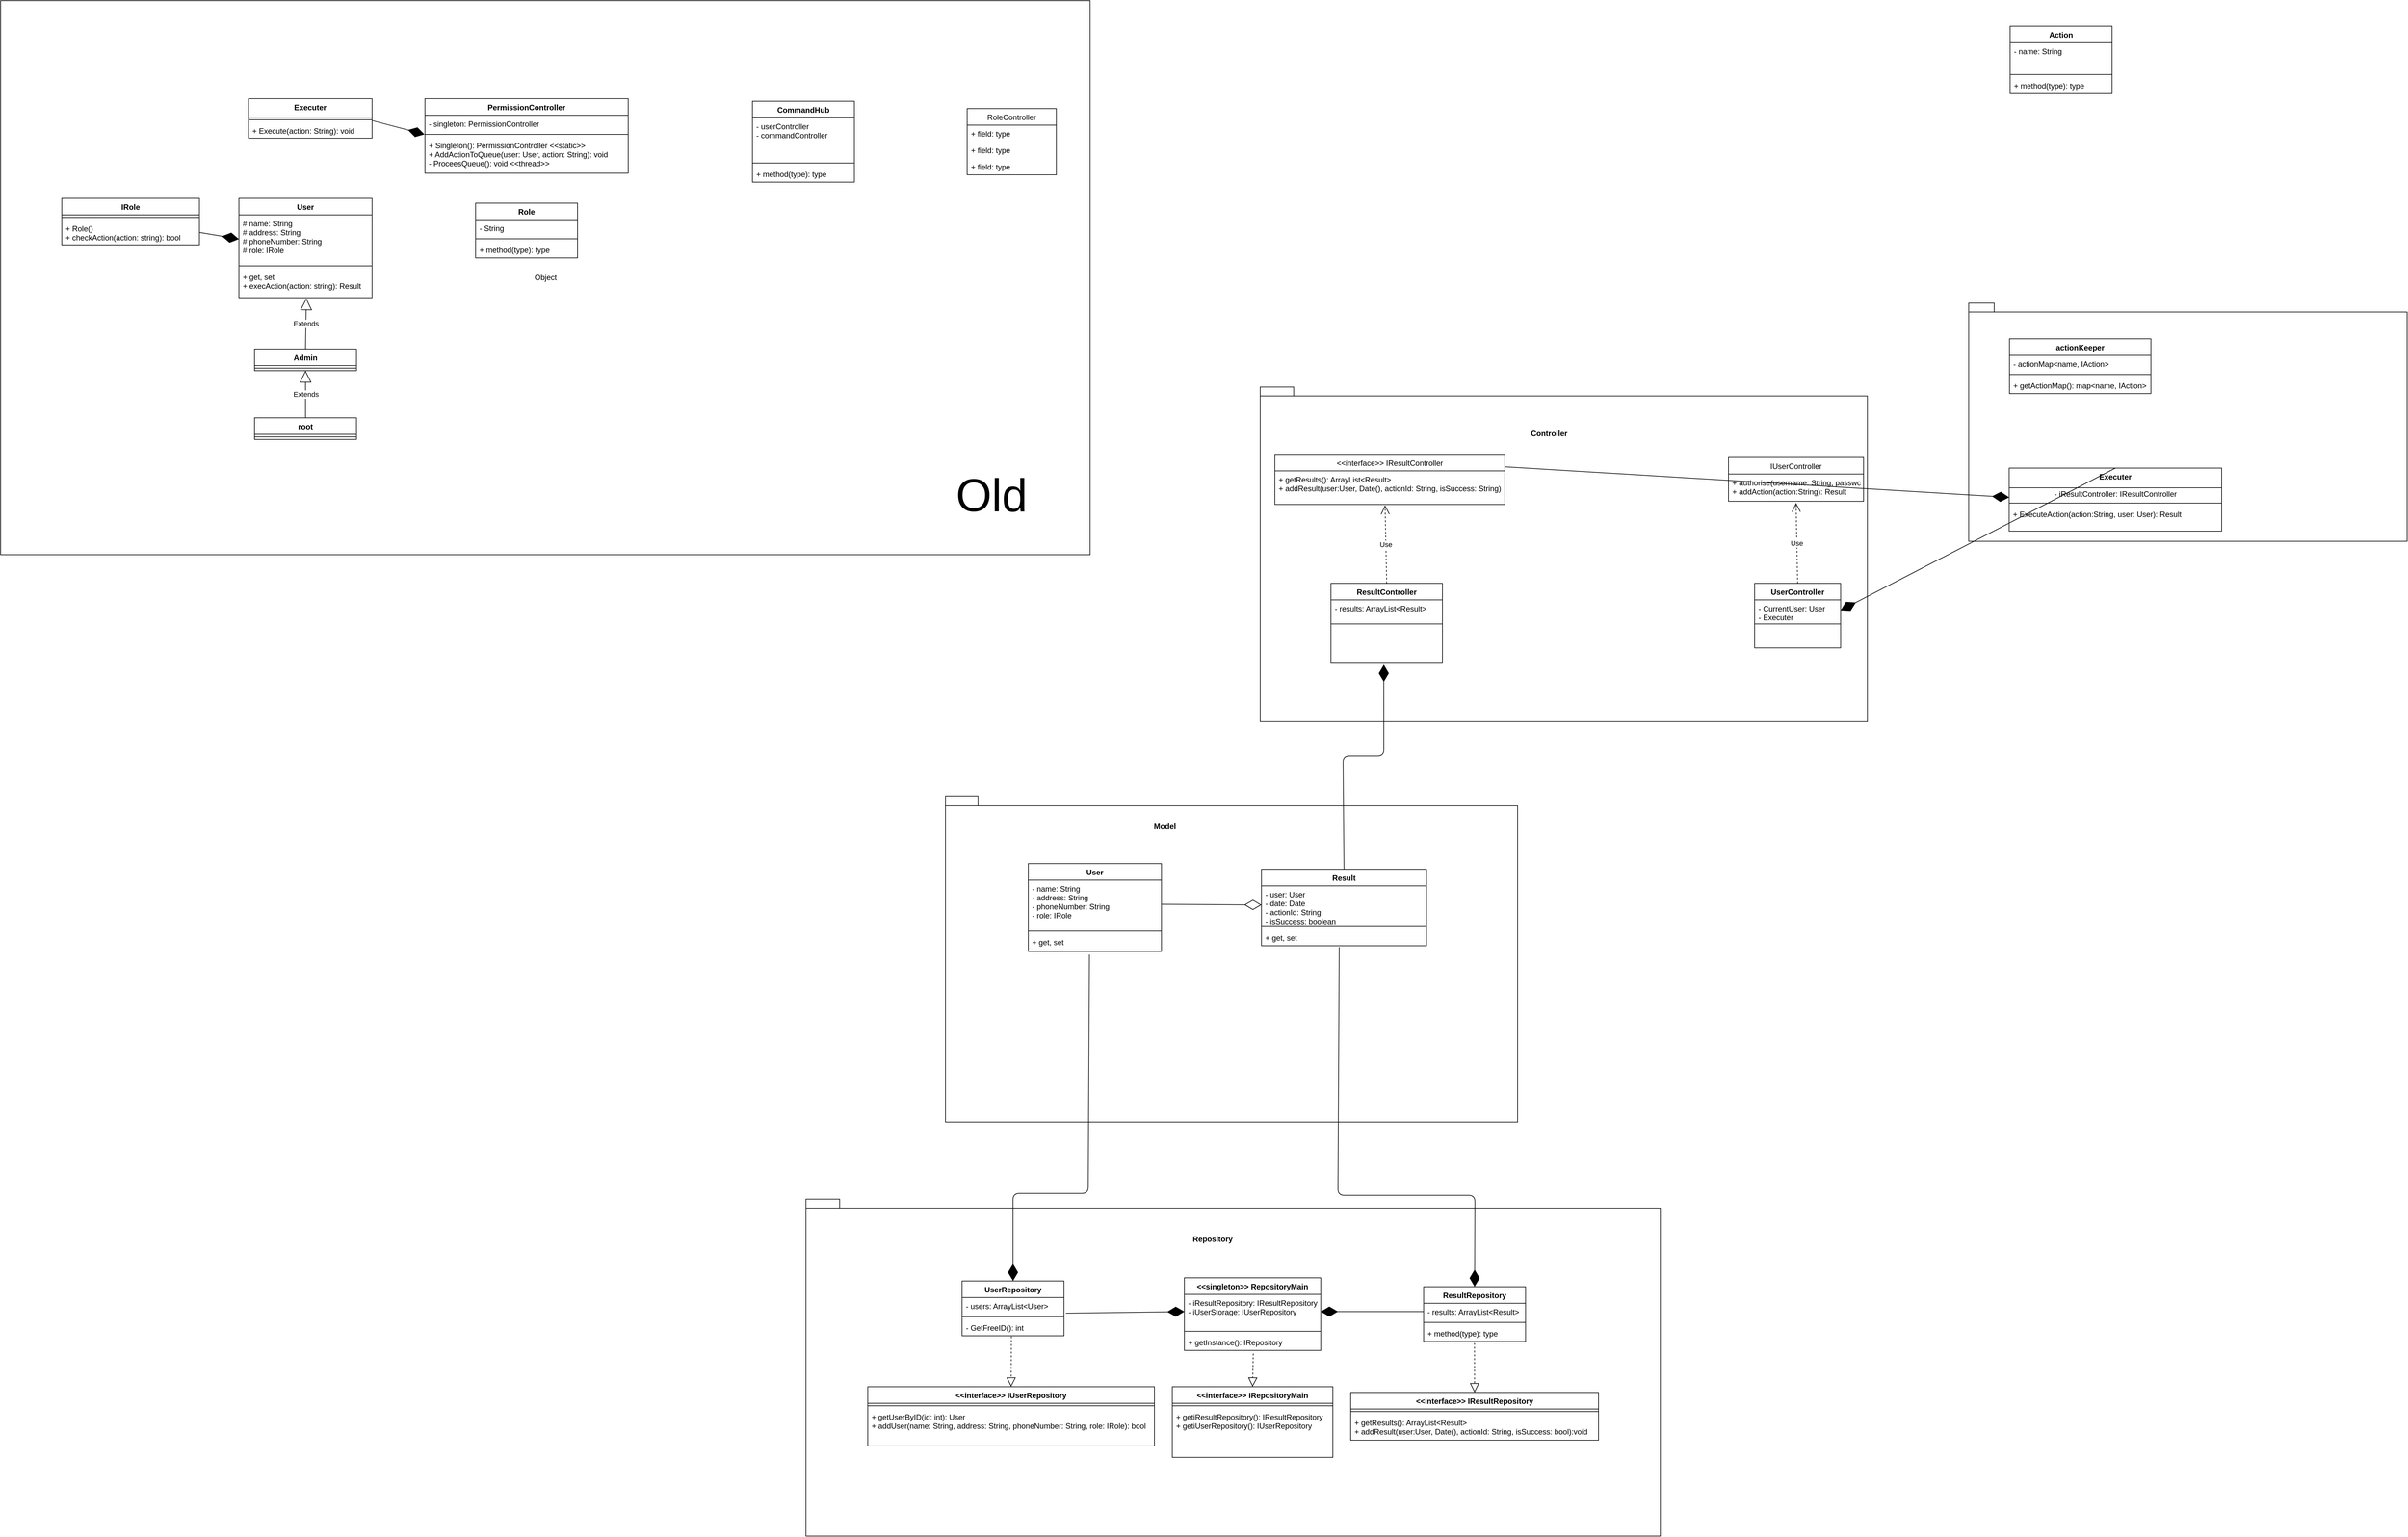 <mxfile version="13.0.3" type="device"><diagram id="T-yTcpe1odTzzjGaCp-8" name="Page-1"><mxGraphModel dx="3368" dy="967" grid="0" gridSize="10" guides="1" tooltips="1" connect="1" arrows="1" fold="1" page="0" pageScale="1" pageWidth="827" pageHeight="1169" math="0" shadow="0"><root><mxCell id="0"/><mxCell id="1" parent="0"/><mxCell id="IPdz77YoFAxO_z4YQOVF-111" value="Object" style="html=1;" parent="1" vertex="1"><mxGeometry x="-1524" y="367" width="1710" height="870" as="geometry"/></mxCell><mxCell id="EQePT70joVO9GMre0ixk-49" value="" style="endArrow=diamondThin;endFill=1;endSize=24;html=1;entryX=0;entryY=0.5;entryDx=0;entryDy=0;exitX=1;exitY=0.5;exitDx=0;exitDy=0;" parent="1" source="8HXNI2pYy66tV-3SzxtQ-8" target="EQePT70joVO9GMre0ixk-6" edge="1"><mxGeometry width="160" relative="1" as="geometry"><mxPoint x="-1202" y="755" as="sourcePoint"/><mxPoint x="-1186" y="893" as="targetPoint"/></mxGeometry></mxCell><mxCell id="EQePT70joVO9GMre0ixk-50" value="Extends" style="endArrow=block;endSize=16;endFill=0;html=1;exitX=0.5;exitY=0;exitDx=0;exitDy=0;entryX=0.506;entryY=1.019;entryDx=0;entryDy=0;entryPerimeter=0;" parent="1" source="EQePT70joVO9GMre0ixk-9" target="EQePT70joVO9GMre0ixk-8" edge="1"><mxGeometry width="160" relative="1" as="geometry"><mxPoint x="-1311" y="950" as="sourcePoint"/><mxPoint x="-1151" y="950" as="targetPoint"/></mxGeometry></mxCell><mxCell id="EQePT70joVO9GMre0ixk-51" value="Extends" style="endArrow=block;endSize=16;endFill=0;html=1;exitX=0.5;exitY=0;exitDx=0;exitDy=0;entryX=0.5;entryY=1;entryDx=0;entryDy=0;" parent="1" source="EQePT70joVO9GMre0ixk-47" target="EQePT70joVO9GMre0ixk-9" edge="1"><mxGeometry width="160" relative="1" as="geometry"><mxPoint x="-1341.5" y="972" as="sourcePoint"/><mxPoint x="-1181.5" y="972" as="targetPoint"/></mxGeometry></mxCell><mxCell id="8HXNI2pYy66tV-3SzxtQ-18" value="" style="endArrow=diamondThin;html=1;entryX=-0.002;entryY=-0.069;entryDx=0;entryDy=0;entryPerimeter=0;exitX=0.998;exitY=-0.112;exitDx=0;exitDy=0;exitPerimeter=0;endFill=1;endSize=24;" parent="1" source="8HXNI2pYy66tV-3SzxtQ-4" target="8HXNI2pYy66tV-3SzxtQ-12" edge="1"><mxGeometry width="50" height="50" relative="1" as="geometry"><mxPoint x="-904" y="664" as="sourcePoint"/><mxPoint x="-854" y="614" as="targetPoint"/></mxGeometry></mxCell><mxCell id="ASiw8kTOaVAhPD8tHmEK-102" value="Action" style="swimlane;fontStyle=1;align=center;verticalAlign=top;childLayout=stackLayout;horizontal=1;startSize=26;horizontalStack=0;resizeParent=1;resizeParentMax=0;resizeLast=0;collapsible=1;marginBottom=0;" vertex="1" parent="1"><mxGeometry x="1630" y="407" width="160" height="106" as="geometry"/></mxCell><mxCell id="ASiw8kTOaVAhPD8tHmEK-103" value="- name: String&#10;" style="text;strokeColor=none;fillColor=none;align=left;verticalAlign=top;spacingLeft=4;spacingRight=4;overflow=hidden;rotatable=0;points=[[0,0.5],[1,0.5]];portConstraint=eastwest;" vertex="1" parent="ASiw8kTOaVAhPD8tHmEK-102"><mxGeometry y="26" width="160" height="46" as="geometry"/></mxCell><mxCell id="ASiw8kTOaVAhPD8tHmEK-104" value="" style="line;strokeWidth=1;fillColor=none;align=left;verticalAlign=middle;spacingTop=-1;spacingLeft=3;spacingRight=3;rotatable=0;labelPosition=right;points=[];portConstraint=eastwest;" vertex="1" parent="ASiw8kTOaVAhPD8tHmEK-102"><mxGeometry y="72" width="160" height="8" as="geometry"/></mxCell><mxCell id="ASiw8kTOaVAhPD8tHmEK-105" value="+ method(type): type" style="text;strokeColor=none;fillColor=none;align=left;verticalAlign=top;spacingLeft=4;spacingRight=4;overflow=hidden;rotatable=0;points=[[0,0.5],[1,0.5]];portConstraint=eastwest;" vertex="1" parent="ASiw8kTOaVAhPD8tHmEK-102"><mxGeometry y="80" width="160" height="26" as="geometry"/></mxCell><mxCell id="IPdz77YoFAxO_z4YQOVF-36" value="" style="group" parent="1" vertex="1" connectable="0"><mxGeometry x="-41" y="1617" width="898" height="511" as="geometry"/></mxCell><mxCell id="IPdz77YoFAxO_z4YQOVF-37" value="" style="shape=folder;fontStyle=1;spacingTop=10;tabWidth=40;tabHeight=14;tabPosition=left;html=1;" parent="IPdz77YoFAxO_z4YQOVF-36" vertex="1"><mxGeometry width="898" height="511" as="geometry"/></mxCell><mxCell id="IPdz77YoFAxO_z4YQOVF-38" value="&lt;b&gt;Model&lt;/b&gt;" style="text;html=1;align=center;verticalAlign=middle;resizable=0;points=[];autosize=1;" parent="IPdz77YoFAxO_z4YQOVF-36" vertex="1"><mxGeometry x="321.501" y="37.999" width="45" height="18" as="geometry"/></mxCell><mxCell id="IPdz77YoFAxO_z4YQOVF-18" value="User" style="swimlane;fontStyle=1;align=center;verticalAlign=top;childLayout=stackLayout;horizontal=1;startSize=26;horizontalStack=0;resizeParent=1;resizeParentMax=0;resizeLast=0;collapsible=1;marginBottom=0;" parent="IPdz77YoFAxO_z4YQOVF-36" vertex="1"><mxGeometry x="130" y="105" width="209" height="138" as="geometry"/></mxCell><mxCell id="IPdz77YoFAxO_z4YQOVF-19" value="- name: String&#10;- address: String&#10;- phoneNumber: String&#10;- role: IRole" style="text;strokeColor=none;fillColor=none;align=left;verticalAlign=top;spacingLeft=4;spacingRight=4;overflow=hidden;rotatable=0;points=[[0,0.5],[1,0.5]];portConstraint=eastwest;" parent="IPdz77YoFAxO_z4YQOVF-18" vertex="1"><mxGeometry y="26" width="209" height="76" as="geometry"/></mxCell><mxCell id="IPdz77YoFAxO_z4YQOVF-20" value="" style="line;strokeWidth=1;fillColor=none;align=left;verticalAlign=middle;spacingTop=-1;spacingLeft=3;spacingRight=3;rotatable=0;labelPosition=right;points=[];portConstraint=eastwest;" parent="IPdz77YoFAxO_z4YQOVF-18" vertex="1"><mxGeometry y="102" width="209" height="8" as="geometry"/></mxCell><mxCell id="IPdz77YoFAxO_z4YQOVF-21" value="+ get, set" style="text;strokeColor=none;fillColor=none;align=left;verticalAlign=top;spacingLeft=4;spacingRight=4;overflow=hidden;rotatable=0;points=[[0,0.5],[1,0.5]];portConstraint=eastwest;" parent="IPdz77YoFAxO_z4YQOVF-18" vertex="1"><mxGeometry y="110" width="209" height="28" as="geometry"/></mxCell><mxCell id="IPdz77YoFAxO_z4YQOVF-43" value="" style="endArrow=diamondThin;endFill=0;endSize=24;html=1;entryX=0;entryY=0.5;entryDx=0;entryDy=0;exitX=1;exitY=0.5;exitDx=0;exitDy=0;" parent="IPdz77YoFAxO_z4YQOVF-36" source="IPdz77YoFAxO_z4YQOVF-19" target="IPdz77YoFAxO_z4YQOVF-40" edge="1"><mxGeometry width="160" relative="1" as="geometry"><mxPoint x="320" y="268" as="sourcePoint"/><mxPoint x="480" y="268" as="targetPoint"/></mxGeometry></mxCell><mxCell id="IPdz77YoFAxO_z4YQOVF-39" value="Result" style="swimlane;fontStyle=1;align=center;verticalAlign=top;childLayout=stackLayout;horizontal=1;startSize=26;horizontalStack=0;resizeParent=1;resizeParentMax=0;resizeLast=0;collapsible=1;marginBottom=0;" parent="IPdz77YoFAxO_z4YQOVF-36" vertex="1"><mxGeometry x="496" y="114" width="259" height="120" as="geometry"/></mxCell><mxCell id="IPdz77YoFAxO_z4YQOVF-40" value="- user: User&#10;- date: Date&#10;- actionId: String&#10;- isSuccess: boolean" style="text;strokeColor=none;fillColor=none;align=left;verticalAlign=top;spacingLeft=4;spacingRight=4;overflow=hidden;rotatable=0;points=[[0,0.5],[1,0.5]];portConstraint=eastwest;" parent="IPdz77YoFAxO_z4YQOVF-39" vertex="1"><mxGeometry y="26" width="259" height="60" as="geometry"/></mxCell><mxCell id="IPdz77YoFAxO_z4YQOVF-41" value="" style="line;strokeWidth=1;fillColor=none;align=left;verticalAlign=middle;spacingTop=-1;spacingLeft=3;spacingRight=3;rotatable=0;labelPosition=right;points=[];portConstraint=eastwest;" parent="IPdz77YoFAxO_z4YQOVF-39" vertex="1"><mxGeometry y="86" width="259" height="8" as="geometry"/></mxCell><mxCell id="IPdz77YoFAxO_z4YQOVF-42" value="+ get, set" style="text;strokeColor=none;fillColor=none;align=left;verticalAlign=top;spacingLeft=4;spacingRight=4;overflow=hidden;rotatable=0;points=[[0,0.5],[1,0.5]];portConstraint=eastwest;" parent="IPdz77YoFAxO_z4YQOVF-39" vertex="1"><mxGeometry y="94" width="259" height="26" as="geometry"/></mxCell><mxCell id="IPdz77YoFAxO_z4YQOVF-88" value="" style="group" parent="1" vertex="1" connectable="0"><mxGeometry x="453" y="980" width="953" height="567" as="geometry"/></mxCell><mxCell id="IPdz77YoFAxO_z4YQOVF-44" value="" style="group" parent="IPdz77YoFAxO_z4YQOVF-88" vertex="1" connectable="0"><mxGeometry width="953" height="567" as="geometry"/></mxCell><mxCell id="IPdz77YoFAxO_z4YQOVF-87" value="" style="group" parent="IPdz77YoFAxO_z4YQOVF-44" vertex="1" connectable="0"><mxGeometry y="-6.286" width="953" height="525.512" as="geometry"/></mxCell><mxCell id="IPdz77YoFAxO_z4YQOVF-45" value="" style="shape=folder;fontStyle=1;spacingTop=10;tabWidth=40;tabHeight=14;tabPosition=left;html=1;" parent="IPdz77YoFAxO_z4YQOVF-87" vertex="1"><mxGeometry width="953" height="525.512" as="geometry"/></mxCell><mxCell id="IPdz77YoFAxO_z4YQOVF-85" value="IUserController" style="swimlane;fontStyle=0;childLayout=stackLayout;horizontal=1;startSize=26;fillColor=none;horizontalStack=0;resizeParent=1;resizeParentMax=0;resizeLast=0;collapsible=1;marginBottom=0;" parent="IPdz77YoFAxO_z4YQOVF-44" vertex="1"><mxGeometry x="735" y="104.348" width="212" height="68.745" as="geometry"/></mxCell><mxCell id="IPdz77YoFAxO_z4YQOVF-86" value="+ authorise(username: String, password: String)&#10;+ addAction(action:String): Result&#10;" style="text;strokeColor=none;fillColor=none;align=left;verticalAlign=top;spacingLeft=4;spacingRight=4;overflow=hidden;rotatable=0;points=[[0,0.5],[1,0.5]];portConstraint=eastwest;" parent="IPdz77YoFAxO_z4YQOVF-85" vertex="1"><mxGeometry y="26" width="212" height="42.745" as="geometry"/></mxCell><mxCell id="IPdz77YoFAxO_z4YQOVF-59" value="&lt;&lt;interface&gt;&gt; IResultController" style="swimlane;fontStyle=0;childLayout=stackLayout;horizontal=1;startSize=26;fillColor=none;horizontalStack=0;resizeParent=1;resizeParentMax=0;resizeLast=0;collapsible=1;marginBottom=0;" parent="IPdz77YoFAxO_z4YQOVF-44" vertex="1"><mxGeometry x="23" y="99.319" width="361" height="78.803" as="geometry"/></mxCell><mxCell id="IPdz77YoFAxO_z4YQOVF-60" value="+ getResults(): ArrayList&lt;Result&gt;&#10;+ addResult(user:User, Date(), actionId: String, isSuccess: String)" style="text;strokeColor=none;fillColor=none;align=left;verticalAlign=top;spacingLeft=4;spacingRight=4;overflow=hidden;rotatable=0;points=[[0,0.5],[1,0.5]];portConstraint=eastwest;" parent="IPdz77YoFAxO_z4YQOVF-59" vertex="1"><mxGeometry y="26" width="361" height="52.803" as="geometry"/></mxCell><mxCell id="IPdz77YoFAxO_z4YQOVF-46" value="&lt;b&gt;Controller&lt;/b&gt;" style="text;html=1;align=center;verticalAlign=middle;resizable=0;points=[];autosize=1;" parent="IPdz77YoFAxO_z4YQOVF-44" vertex="1"><mxGeometry x="419.717" y="57.608" width="67" height="18" as="geometry"/></mxCell><mxCell id="IPdz77YoFAxO_z4YQOVF-55" value="UserController" style="swimlane;fontStyle=1;align=center;verticalAlign=top;childLayout=stackLayout;horizontal=1;startSize=26;horizontalStack=0;resizeParent=1;resizeParentMax=0;resizeLast=0;collapsible=1;marginBottom=0;" parent="IPdz77YoFAxO_z4YQOVF-44" vertex="1"><mxGeometry x="776" y="302.002" width="135" height="101.432" as="geometry"/></mxCell><mxCell id="IPdz77YoFAxO_z4YQOVF-56" value="- CurrentUser: User&#10;- Executer" style="text;strokeColor=none;fillColor=none;align=left;verticalAlign=top;spacingLeft=4;spacingRight=4;overflow=hidden;rotatable=0;points=[[0,0.5],[1,0.5]];portConstraint=eastwest;" parent="IPdz77YoFAxO_z4YQOVF-55" vertex="1"><mxGeometry y="26" width="135" height="32.687" as="geometry"/></mxCell><mxCell id="IPdz77YoFAxO_z4YQOVF-57" value="" style="line;strokeWidth=1;fillColor=none;align=left;verticalAlign=middle;spacingTop=-1;spacingLeft=3;spacingRight=3;rotatable=0;labelPosition=right;points=[];portConstraint=eastwest;" parent="IPdz77YoFAxO_z4YQOVF-55" vertex="1"><mxGeometry y="58.687" width="135" height="10.058" as="geometry"/></mxCell><mxCell id="IPdz77YoFAxO_z4YQOVF-58" value=" " style="text;strokeColor=none;fillColor=none;align=left;verticalAlign=top;spacingLeft=4;spacingRight=4;overflow=hidden;rotatable=0;points=[[0,0.5],[1,0.5]];portConstraint=eastwest;" parent="IPdz77YoFAxO_z4YQOVF-55" vertex="1"><mxGeometry y="68.745" width="135" height="32.687" as="geometry"/></mxCell><mxCell id="IPdz77YoFAxO_z4YQOVF-51" value="ResultController" style="swimlane;fontStyle=1;align=center;verticalAlign=top;childLayout=stackLayout;horizontal=1;startSize=26;horizontalStack=0;resizeParent=1;resizeParentMax=0;resizeLast=0;collapsible=1;marginBottom=0;" parent="IPdz77YoFAxO_z4YQOVF-44" vertex="1"><mxGeometry x="111" y="302.003" width="175" height="124.062" as="geometry"/></mxCell><mxCell id="IPdz77YoFAxO_z4YQOVF-52" value="- results: ArrayList&lt;Result&gt;" style="text;strokeColor=none;fillColor=none;align=left;verticalAlign=top;spacingLeft=4;spacingRight=4;overflow=hidden;rotatable=0;points=[[0,0.5],[1,0.5]];portConstraint=eastwest;" parent="IPdz77YoFAxO_z4YQOVF-51" vertex="1"><mxGeometry y="26" width="175" height="32.687" as="geometry"/></mxCell><mxCell id="IPdz77YoFAxO_z4YQOVF-53" value="" style="line;strokeWidth=1;fillColor=none;align=left;verticalAlign=middle;spacingTop=-1;spacingLeft=3;spacingRight=3;rotatable=0;labelPosition=right;points=[];portConstraint=eastwest;" parent="IPdz77YoFAxO_z4YQOVF-51" vertex="1"><mxGeometry y="58.687" width="175" height="10.058" as="geometry"/></mxCell><mxCell id="IPdz77YoFAxO_z4YQOVF-54" value=" " style="text;strokeColor=none;fillColor=none;align=left;verticalAlign=top;spacingLeft=4;spacingRight=4;overflow=hidden;rotatable=0;points=[[0,0.5],[1,0.5]];portConstraint=eastwest;" parent="IPdz77YoFAxO_z4YQOVF-51" vertex="1"><mxGeometry y="68.745" width="175" height="55.317" as="geometry"/></mxCell><mxCell id="IPdz77YoFAxO_z4YQOVF-90" value="Use" style="endArrow=open;endSize=12;dashed=1;html=1;exitX=0.5;exitY=0;exitDx=0;exitDy=0;entryX=0.479;entryY=1.024;entryDx=0;entryDy=0;entryPerimeter=0;" parent="IPdz77YoFAxO_z4YQOVF-44" source="IPdz77YoFAxO_z4YQOVF-51" target="IPdz77YoFAxO_z4YQOVF-60" edge="1"><mxGeometry width="160" relative="1" as="geometry"><mxPoint x="435" y="593.401" as="sourcePoint"/><mxPoint x="595" y="593.401" as="targetPoint"/></mxGeometry></mxCell><mxCell id="IPdz77YoFAxO_z4YQOVF-92" value="Use" style="endArrow=open;endSize=12;dashed=1;html=1;exitX=0.5;exitY=0;exitDx=0;exitDy=0;entryX=0.5;entryY=1.059;entryDx=0;entryDy=0;entryPerimeter=0;" parent="IPdz77YoFAxO_z4YQOVF-44" source="IPdz77YoFAxO_z4YQOVF-55" target="IPdz77YoFAxO_z4YQOVF-86" edge="1"><mxGeometry width="160" relative="1" as="geometry"><mxPoint x="806" y="619.803" as="sourcePoint"/><mxPoint x="966" y="619.803" as="targetPoint"/></mxGeometry></mxCell><mxCell id="IPdz77YoFAxO_z4YQOVF-93" value="" style="endArrow=diamondThin;endFill=1;endSize=24;html=1;entryX=0.474;entryY=1.068;entryDx=0;entryDy=0;entryPerimeter=0;exitX=0.5;exitY=0;exitDx=0;exitDy=0;" parent="1" source="IPdz77YoFAxO_z4YQOVF-39" target="IPdz77YoFAxO_z4YQOVF-54" edge="1"><mxGeometry width="160" relative="1" as="geometry"><mxPoint x="431" y="1564" as="sourcePoint"/><mxPoint x="591" y="1564" as="targetPoint"/><Array as="points"><mxPoint x="583" y="1553"/><mxPoint x="647" y="1553"/></Array></mxGeometry></mxCell><mxCell id="EQePT70joVO9GMre0ixk-9" value="Admin" style="swimlane;fontStyle=1;align=center;verticalAlign=top;childLayout=stackLayout;horizontal=1;startSize=26;horizontalStack=0;resizeParent=1;resizeParentMax=0;resizeLast=0;collapsible=1;marginBottom=0;" parent="1" vertex="1"><mxGeometry x="-1125.5" y="914" width="160" height="34" as="geometry"/></mxCell><mxCell id="EQePT70joVO9GMre0ixk-11" value="" style="line;strokeWidth=1;fillColor=none;align=left;verticalAlign=middle;spacingTop=-1;spacingLeft=3;spacingRight=3;rotatable=0;labelPosition=right;points=[];portConstraint=eastwest;" parent="EQePT70joVO9GMre0ixk-9" vertex="1"><mxGeometry y="26" width="160" height="8" as="geometry"/></mxCell><mxCell id="EQePT70joVO9GMre0ixk-47" value="root" style="swimlane;fontStyle=1;align=center;verticalAlign=top;childLayout=stackLayout;horizontal=1;startSize=26;horizontalStack=0;resizeParent=1;resizeParentMax=0;resizeLast=0;collapsible=1;marginBottom=0;" parent="1" vertex="1"><mxGeometry x="-1125.5" y="1022" width="160" height="34" as="geometry"/></mxCell><mxCell id="EQePT70joVO9GMre0ixk-48" value="" style="line;strokeWidth=1;fillColor=none;align=left;verticalAlign=middle;spacingTop=-1;spacingLeft=3;spacingRight=3;rotatable=0;labelPosition=right;points=[];portConstraint=eastwest;" parent="EQePT70joVO9GMre0ixk-47" vertex="1"><mxGeometry y="26" width="160" height="8" as="geometry"/></mxCell><mxCell id="EQePT70joVO9GMre0ixk-5" value="User" style="swimlane;fontStyle=1;align=center;verticalAlign=top;childLayout=stackLayout;horizontal=1;startSize=26;horizontalStack=0;resizeParent=1;resizeParentMax=0;resizeLast=0;collapsible=1;marginBottom=0;" parent="1" vertex="1"><mxGeometry x="-1150" y="677.5" width="209" height="156" as="geometry"/></mxCell><mxCell id="EQePT70joVO9GMre0ixk-6" value="# name: String&#10;# address: String&#10;# phoneNumber: String&#10;# role: IRole" style="text;strokeColor=none;fillColor=none;align=left;verticalAlign=top;spacingLeft=4;spacingRight=4;overflow=hidden;rotatable=0;points=[[0,0.5],[1,0.5]];portConstraint=eastwest;" parent="EQePT70joVO9GMre0ixk-5" vertex="1"><mxGeometry y="26" width="209" height="76" as="geometry"/></mxCell><mxCell id="EQePT70joVO9GMre0ixk-7" value="" style="line;strokeWidth=1;fillColor=none;align=left;verticalAlign=middle;spacingTop=-1;spacingLeft=3;spacingRight=3;rotatable=0;labelPosition=right;points=[];portConstraint=eastwest;" parent="EQePT70joVO9GMre0ixk-5" vertex="1"><mxGeometry y="102" width="209" height="8" as="geometry"/></mxCell><mxCell id="EQePT70joVO9GMre0ixk-8" value="+ get, set&#10;+ execAction(action: string): Result" style="text;strokeColor=none;fillColor=none;align=left;verticalAlign=top;spacingLeft=4;spacingRight=4;overflow=hidden;rotatable=0;points=[[0,0.5],[1,0.5]];portConstraint=eastwest;" parent="EQePT70joVO9GMre0ixk-5" vertex="1"><mxGeometry y="110" width="209" height="46" as="geometry"/></mxCell><mxCell id="8HXNI2pYy66tV-3SzxtQ-1" value="Executer" style="swimlane;fontStyle=1;align=center;verticalAlign=top;childLayout=stackLayout;horizontal=1;startSize=29;horizontalStack=0;resizeParent=1;resizeParentMax=0;resizeLast=0;collapsible=1;marginBottom=0;" parent="1" vertex="1"><mxGeometry x="-1135" y="521" width="194" height="62" as="geometry"/></mxCell><mxCell id="8HXNI2pYy66tV-3SzxtQ-3" value="" style="line;strokeWidth=1;fillColor=none;align=left;verticalAlign=middle;spacingTop=-1;spacingLeft=3;spacingRight=3;rotatable=0;labelPosition=right;points=[];portConstraint=eastwest;" parent="8HXNI2pYy66tV-3SzxtQ-1" vertex="1"><mxGeometry y="29" width="194" height="8" as="geometry"/></mxCell><mxCell id="8HXNI2pYy66tV-3SzxtQ-4" value="+ Execute(action: String): void" style="text;strokeColor=none;fillColor=none;align=left;verticalAlign=top;spacingLeft=4;spacingRight=4;overflow=hidden;rotatable=0;points=[[0,0.5],[1,0.5]];portConstraint=eastwest;" parent="8HXNI2pYy66tV-3SzxtQ-1" vertex="1"><mxGeometry y="37" width="194" height="25" as="geometry"/></mxCell><mxCell id="8HXNI2pYy66tV-3SzxtQ-5" value="IRole" style="swimlane;fontStyle=1;align=center;verticalAlign=top;childLayout=stackLayout;horizontal=1;startSize=26;horizontalStack=0;resizeParent=1;resizeParentMax=0;resizeLast=0;collapsible=1;marginBottom=0;" parent="1" vertex="1"><mxGeometry x="-1428" y="677.5" width="216" height="73" as="geometry"/></mxCell><mxCell id="8HXNI2pYy66tV-3SzxtQ-7" value="" style="line;strokeWidth=1;fillColor=none;align=left;verticalAlign=middle;spacingTop=-1;spacingLeft=3;spacingRight=3;rotatable=0;labelPosition=right;points=[];portConstraint=eastwest;" parent="8HXNI2pYy66tV-3SzxtQ-5" vertex="1"><mxGeometry y="26" width="216" height="8" as="geometry"/></mxCell><mxCell id="8HXNI2pYy66tV-3SzxtQ-8" value="+ Role()&#10;+ checkAction(action: string): bool" style="text;strokeColor=none;fillColor=none;align=left;verticalAlign=top;spacingLeft=4;spacingRight=4;overflow=hidden;rotatable=0;points=[[0,0.5],[1,0.5]];portConstraint=eastwest;" parent="8HXNI2pYy66tV-3SzxtQ-5" vertex="1"><mxGeometry y="34" width="216" height="39" as="geometry"/></mxCell><mxCell id="8HXNI2pYy66tV-3SzxtQ-9" value="PermissionController" style="swimlane;fontStyle=1;align=center;verticalAlign=top;childLayout=stackLayout;horizontal=1;startSize=26;horizontalStack=0;resizeParent=1;resizeParentMax=0;resizeLast=0;collapsible=1;marginBottom=0;" parent="1" vertex="1"><mxGeometry x="-858" y="521" width="319" height="117" as="geometry"/></mxCell><mxCell id="8HXNI2pYy66tV-3SzxtQ-10" value="- singleton: PermissionController" style="text;strokeColor=none;fillColor=none;align=left;verticalAlign=top;spacingLeft=4;spacingRight=4;overflow=hidden;rotatable=0;points=[[0,0.5],[1,0.5]];portConstraint=eastwest;" parent="8HXNI2pYy66tV-3SzxtQ-9" vertex="1"><mxGeometry y="26" width="319" height="26" as="geometry"/></mxCell><mxCell id="8HXNI2pYy66tV-3SzxtQ-11" value="" style="line;strokeWidth=1;fillColor=none;align=left;verticalAlign=middle;spacingTop=-1;spacingLeft=3;spacingRight=3;rotatable=0;labelPosition=right;points=[];portConstraint=eastwest;" parent="8HXNI2pYy66tV-3SzxtQ-9" vertex="1"><mxGeometry y="52" width="319" height="8" as="geometry"/></mxCell><mxCell id="8HXNI2pYy66tV-3SzxtQ-12" value="+ Singleton(): PermissionController &lt;&lt;static&gt;&gt;&#10;+ AddActionToQueue(user: User, action: String): void&#10;- ProceesQueue(): void &lt;&lt;thread&gt;&gt;&#10;" style="text;strokeColor=none;fillColor=none;align=left;verticalAlign=top;spacingLeft=4;spacingRight=4;overflow=hidden;rotatable=0;points=[[0,0.5],[1,0.5]];portConstraint=eastwest;" parent="8HXNI2pYy66tV-3SzxtQ-9" vertex="1"><mxGeometry y="60" width="319" height="57" as="geometry"/></mxCell><mxCell id="IPdz77YoFAxO_z4YQOVF-1" value="Role&#10;" style="swimlane;fontStyle=1;align=center;verticalAlign=top;childLayout=stackLayout;horizontal=1;startSize=26;horizontalStack=0;resizeParent=1;resizeParentMax=0;resizeLast=0;collapsible=1;marginBottom=0;" parent="1" vertex="1"><mxGeometry x="-778.5" y="685" width="160" height="86" as="geometry"/></mxCell><mxCell id="IPdz77YoFAxO_z4YQOVF-2" value="- String" style="text;strokeColor=none;fillColor=none;align=left;verticalAlign=top;spacingLeft=4;spacingRight=4;overflow=hidden;rotatable=0;points=[[0,0.5],[1,0.5]];portConstraint=eastwest;" parent="IPdz77YoFAxO_z4YQOVF-1" vertex="1"><mxGeometry y="26" width="160" height="26" as="geometry"/></mxCell><mxCell id="IPdz77YoFAxO_z4YQOVF-3" value="" style="line;strokeWidth=1;fillColor=none;align=left;verticalAlign=middle;spacingTop=-1;spacingLeft=3;spacingRight=3;rotatable=0;labelPosition=right;points=[];portConstraint=eastwest;" parent="IPdz77YoFAxO_z4YQOVF-1" vertex="1"><mxGeometry y="52" width="160" height="8" as="geometry"/></mxCell><mxCell id="IPdz77YoFAxO_z4YQOVF-4" value="+ method(type): type" style="text;strokeColor=none;fillColor=none;align=left;verticalAlign=top;spacingLeft=4;spacingRight=4;overflow=hidden;rotatable=0;points=[[0,0.5],[1,0.5]];portConstraint=eastwest;" parent="IPdz77YoFAxO_z4YQOVF-1" vertex="1"><mxGeometry y="60" width="160" height="26" as="geometry"/></mxCell><mxCell id="IPdz77YoFAxO_z4YQOVF-10" value="CommandHub" style="swimlane;fontStyle=1;align=center;verticalAlign=top;childLayout=stackLayout;horizontal=1;startSize=26;horizontalStack=0;resizeParent=1;resizeParentMax=0;resizeLast=0;collapsible=1;marginBottom=0;" parent="1" vertex="1"><mxGeometry x="-344" y="525" width="160" height="127" as="geometry"/></mxCell><mxCell id="IPdz77YoFAxO_z4YQOVF-11" value="- userController&#10;- commandController" style="text;strokeColor=none;fillColor=none;align=left;verticalAlign=top;spacingLeft=4;spacingRight=4;overflow=hidden;rotatable=0;points=[[0,0.5],[1,0.5]];portConstraint=eastwest;" parent="IPdz77YoFAxO_z4YQOVF-10" vertex="1"><mxGeometry y="26" width="160" height="67" as="geometry"/></mxCell><mxCell id="IPdz77YoFAxO_z4YQOVF-12" value="" style="line;strokeWidth=1;fillColor=none;align=left;verticalAlign=middle;spacingTop=-1;spacingLeft=3;spacingRight=3;rotatable=0;labelPosition=right;points=[];portConstraint=eastwest;" parent="IPdz77YoFAxO_z4YQOVF-10" vertex="1"><mxGeometry y="93" width="160" height="8" as="geometry"/></mxCell><mxCell id="IPdz77YoFAxO_z4YQOVF-13" value="+ method(type): type" style="text;strokeColor=none;fillColor=none;align=left;verticalAlign=top;spacingLeft=4;spacingRight=4;overflow=hidden;rotatable=0;points=[[0,0.5],[1,0.5]];portConstraint=eastwest;" parent="IPdz77YoFAxO_z4YQOVF-10" vertex="1"><mxGeometry y="101" width="160" height="26" as="geometry"/></mxCell><mxCell id="IPdz77YoFAxO_z4YQOVF-5" value="RoleController" style="swimlane;fontStyle=0;childLayout=stackLayout;horizontal=1;startSize=26;fillColor=none;horizontalStack=0;resizeParent=1;resizeParentMax=0;resizeLast=0;collapsible=1;marginBottom=0;" parent="1" vertex="1"><mxGeometry x="-7" y="536.5" width="140" height="104" as="geometry"/></mxCell><mxCell id="IPdz77YoFAxO_z4YQOVF-6" value="+ field: type" style="text;strokeColor=none;fillColor=none;align=left;verticalAlign=top;spacingLeft=4;spacingRight=4;overflow=hidden;rotatable=0;points=[[0,0.5],[1,0.5]];portConstraint=eastwest;" parent="IPdz77YoFAxO_z4YQOVF-5" vertex="1"><mxGeometry y="26" width="140" height="26" as="geometry"/></mxCell><mxCell id="IPdz77YoFAxO_z4YQOVF-7" value="+ field: type" style="text;strokeColor=none;fillColor=none;align=left;verticalAlign=top;spacingLeft=4;spacingRight=4;overflow=hidden;rotatable=0;points=[[0,0.5],[1,0.5]];portConstraint=eastwest;" parent="IPdz77YoFAxO_z4YQOVF-5" vertex="1"><mxGeometry y="52" width="140" height="26" as="geometry"/></mxCell><mxCell id="IPdz77YoFAxO_z4YQOVF-8" value="+ field: type" style="text;strokeColor=none;fillColor=none;align=left;verticalAlign=top;spacingLeft=4;spacingRight=4;overflow=hidden;rotatable=0;points=[[0,0.5],[1,0.5]];portConstraint=eastwest;" parent="IPdz77YoFAxO_z4YQOVF-5" vertex="1"><mxGeometry y="78" width="140" height="26" as="geometry"/></mxCell><mxCell id="IPdz77YoFAxO_z4YQOVF-112" value="&lt;font style=&quot;font-size: 72px&quot;&gt;Old&lt;/font&gt;" style="text;html=1;align=center;verticalAlign=middle;resizable=0;points=[];autosize=1;" parent="1" vertex="1"><mxGeometry x="-30" y="1124" width="122" height="39" as="geometry"/></mxCell><mxCell id="ASiw8kTOaVAhPD8tHmEK-33" value="" style="group" vertex="1" connectable="0" parent="1"><mxGeometry x="-260" y="2249" width="1341" height="529" as="geometry"/></mxCell><mxCell id="ASiw8kTOaVAhPD8tHmEK-1" value="" style="group" vertex="1" connectable="0" parent="ASiw8kTOaVAhPD8tHmEK-33"><mxGeometry width="1341" height="529" as="geometry"/></mxCell><mxCell id="ASiw8kTOaVAhPD8tHmEK-2" value="" style="shape=folder;fontStyle=1;spacingTop=10;tabWidth=40;tabHeight=14;tabPosition=left;html=1;" vertex="1" parent="ASiw8kTOaVAhPD8tHmEK-1"><mxGeometry width="1341" height="529" as="geometry"/></mxCell><mxCell id="ASiw8kTOaVAhPD8tHmEK-3" value="&lt;b&gt;Repository&lt;/b&gt;" style="text;html=1;align=center;verticalAlign=middle;resizable=0;points=[];autosize=1;" vertex="1" parent="ASiw8kTOaVAhPD8tHmEK-1"><mxGeometry x="601.307" y="53.747" width="73" height="18" as="geometry"/></mxCell><mxCell id="ASiw8kTOaVAhPD8tHmEK-48" value="" style="endArrow=block;dashed=1;endFill=0;endSize=12;html=1;entryX=0.5;entryY=0;entryDx=0;entryDy=0;exitX=0.484;exitY=1.032;exitDx=0;exitDy=0;exitPerimeter=0;" edge="1" parent="ASiw8kTOaVAhPD8tHmEK-1" source="ASiw8kTOaVAhPD8tHmEK-47" target="ASiw8kTOaVAhPD8tHmEK-41"><mxGeometry width="160" relative="1" as="geometry"><mxPoint x="472" y="-3088.5" as="sourcePoint"/><mxPoint x="632" y="-3088.5" as="targetPoint"/></mxGeometry></mxCell><mxCell id="ASiw8kTOaVAhPD8tHmEK-62" value="" style="endArrow=block;dashed=1;endFill=0;endSize=12;html=1;entryX=0.5;entryY=0;entryDx=0;entryDy=0;exitX=0.499;exitY=1.086;exitDx=0;exitDy=0;exitPerimeter=0;" edge="1" parent="ASiw8kTOaVAhPD8tHmEK-1" source="ASiw8kTOaVAhPD8tHmEK-40" target="ASiw8kTOaVAhPD8tHmEK-59"><mxGeometry width="160" relative="1" as="geometry"><mxPoint x="1219.5" y="-2993.5" as="sourcePoint"/><mxPoint x="1379.5" y="-2993.5" as="targetPoint"/></mxGeometry></mxCell><mxCell id="ASiw8kTOaVAhPD8tHmEK-44" value="UserRepository" style="swimlane;fontStyle=1;align=center;verticalAlign=top;childLayout=stackLayout;horizontal=1;startSize=26;horizontalStack=0;resizeParent=1;resizeParentMax=0;resizeLast=0;collapsible=1;marginBottom=0;" vertex="1" parent="ASiw8kTOaVAhPD8tHmEK-1"><mxGeometry x="245" y="128.5" width="160" height="86" as="geometry"/></mxCell><mxCell id="ASiw8kTOaVAhPD8tHmEK-45" value="- users: ArrayList&lt;User&gt;" style="text;strokeColor=none;fillColor=none;align=left;verticalAlign=top;spacingLeft=4;spacingRight=4;overflow=hidden;rotatable=0;points=[[0,0.5],[1,0.5]];portConstraint=eastwest;" vertex="1" parent="ASiw8kTOaVAhPD8tHmEK-44"><mxGeometry y="26" width="160" height="26" as="geometry"/></mxCell><mxCell id="ASiw8kTOaVAhPD8tHmEK-46" value="" style="line;strokeWidth=1;fillColor=none;align=left;verticalAlign=middle;spacingTop=-1;spacingLeft=3;spacingRight=3;rotatable=0;labelPosition=right;points=[];portConstraint=eastwest;" vertex="1" parent="ASiw8kTOaVAhPD8tHmEK-44"><mxGeometry y="52" width="160" height="8" as="geometry"/></mxCell><mxCell id="ASiw8kTOaVAhPD8tHmEK-47" value="- GetFreeID(): int" style="text;strokeColor=none;fillColor=none;align=left;verticalAlign=top;spacingLeft=4;spacingRight=4;overflow=hidden;rotatable=0;points=[[0,0.5],[1,0.5]];portConstraint=eastwest;" vertex="1" parent="ASiw8kTOaVAhPD8tHmEK-44"><mxGeometry y="60" width="160" height="26" as="geometry"/></mxCell><mxCell id="ASiw8kTOaVAhPD8tHmEK-41" value="&lt;&lt;interface&gt;&gt; IUserRepository" style="swimlane;fontStyle=1;align=center;verticalAlign=top;childLayout=stackLayout;horizontal=1;startSize=26;horizontalStack=0;resizeParent=1;resizeParentMax=0;resizeLast=0;collapsible=1;marginBottom=0;" vertex="1" parent="ASiw8kTOaVAhPD8tHmEK-1"><mxGeometry x="97" y="294.5" width="450" height="93" as="geometry"/></mxCell><mxCell id="ASiw8kTOaVAhPD8tHmEK-42" value="" style="line;strokeWidth=1;fillColor=none;align=left;verticalAlign=middle;spacingTop=-1;spacingLeft=3;spacingRight=3;rotatable=0;labelPosition=right;points=[];portConstraint=eastwest;" vertex="1" parent="ASiw8kTOaVAhPD8tHmEK-41"><mxGeometry y="26" width="450" height="8" as="geometry"/></mxCell><mxCell id="ASiw8kTOaVAhPD8tHmEK-43" value="+ getUserByID(id: int): User&#10;+ addUser(name: String, address: String, phoneNumber: String, role: IRole): bool" style="text;strokeColor=none;fillColor=none;align=left;verticalAlign=top;spacingLeft=4;spacingRight=4;overflow=hidden;rotatable=0;points=[[0,0.5],[1,0.5]];portConstraint=eastwest;" vertex="1" parent="ASiw8kTOaVAhPD8tHmEK-41"><mxGeometry y="34" width="450" height="59" as="geometry"/></mxCell><mxCell id="ASiw8kTOaVAhPD8tHmEK-37" value="ResultRepository" style="swimlane;fontStyle=1;align=center;verticalAlign=top;childLayout=stackLayout;horizontal=1;startSize=26;horizontalStack=0;resizeParent=1;resizeParentMax=0;resizeLast=0;collapsible=1;marginBottom=0;" vertex="1" parent="ASiw8kTOaVAhPD8tHmEK-1"><mxGeometry x="969.5" y="137.5" width="160" height="86" as="geometry"/></mxCell><mxCell id="ASiw8kTOaVAhPD8tHmEK-38" value="- results: ArrayList&lt;Result&gt;" style="text;strokeColor=none;fillColor=none;align=left;verticalAlign=top;spacingLeft=4;spacingRight=4;overflow=hidden;rotatable=0;points=[[0,0.5],[1,0.5]];portConstraint=eastwest;" vertex="1" parent="ASiw8kTOaVAhPD8tHmEK-37"><mxGeometry y="26" width="160" height="26" as="geometry"/></mxCell><mxCell id="ASiw8kTOaVAhPD8tHmEK-39" value="" style="line;strokeWidth=1;fillColor=none;align=left;verticalAlign=middle;spacingTop=-1;spacingLeft=3;spacingRight=3;rotatable=0;labelPosition=right;points=[];portConstraint=eastwest;" vertex="1" parent="ASiw8kTOaVAhPD8tHmEK-37"><mxGeometry y="52" width="160" height="8" as="geometry"/></mxCell><mxCell id="ASiw8kTOaVAhPD8tHmEK-40" value="+ method(type): type" style="text;strokeColor=none;fillColor=none;align=left;verticalAlign=top;spacingLeft=4;spacingRight=4;overflow=hidden;rotatable=0;points=[[0,0.5],[1,0.5]];portConstraint=eastwest;" vertex="1" parent="ASiw8kTOaVAhPD8tHmEK-37"><mxGeometry y="60" width="160" height="26" as="geometry"/></mxCell><mxCell id="ASiw8kTOaVAhPD8tHmEK-59" value="&lt;&lt;interface&gt;&gt; IResultRepository" style="swimlane;fontStyle=1;align=center;verticalAlign=top;childLayout=stackLayout;horizontal=1;startSize=26;horizontalStack=0;resizeParent=1;resizeParentMax=0;resizeLast=0;collapsible=1;marginBottom=0;" vertex="1" parent="ASiw8kTOaVAhPD8tHmEK-1"><mxGeometry x="855" y="303.5" width="389" height="75" as="geometry"/></mxCell><mxCell id="ASiw8kTOaVAhPD8tHmEK-60" value="" style="line;strokeWidth=1;fillColor=none;align=left;verticalAlign=middle;spacingTop=-1;spacingLeft=3;spacingRight=3;rotatable=0;labelPosition=right;points=[];portConstraint=eastwest;" vertex="1" parent="ASiw8kTOaVAhPD8tHmEK-59"><mxGeometry y="26" width="389" height="8" as="geometry"/></mxCell><mxCell id="ASiw8kTOaVAhPD8tHmEK-61" value="+ getResults(): ArrayList&lt;Result&gt;&#10;+ addResult(user:User, Date(), actionId: String, isSuccess: bool):void" style="text;strokeColor=none;fillColor=none;align=left;verticalAlign=top;spacingLeft=4;spacingRight=4;overflow=hidden;rotatable=0;points=[[0,0.5],[1,0.5]];portConstraint=eastwest;" vertex="1" parent="ASiw8kTOaVAhPD8tHmEK-59"><mxGeometry y="34" width="389" height="41" as="geometry"/></mxCell><mxCell id="ASiw8kTOaVAhPD8tHmEK-64" value="" style="endArrow=block;dashed=1;endFill=0;endSize=12;html=1;exitX=0.505;exitY=1.188;exitDx=0;exitDy=0;exitPerimeter=0;entryX=0.5;entryY=0;entryDx=0;entryDy=0;" edge="1" parent="ASiw8kTOaVAhPD8tHmEK-1" source="ASiw8kTOaVAhPD8tHmEK-52" target="ASiw8kTOaVAhPD8tHmEK-55"><mxGeometry width="160" relative="1" as="geometry"><mxPoint x="538" y="502.5" as="sourcePoint"/><mxPoint x="698" y="502.5" as="targetPoint"/></mxGeometry></mxCell><mxCell id="ASiw8kTOaVAhPD8tHmEK-49" value="&lt;&lt;singleton&gt;&gt; RepositoryMain" style="swimlane;fontStyle=1;align=center;verticalAlign=top;childLayout=stackLayout;horizontal=1;startSize=26;horizontalStack=0;resizeParent=1;resizeParentMax=0;resizeLast=0;collapsible=1;marginBottom=0;" vertex="1" parent="ASiw8kTOaVAhPD8tHmEK-1"><mxGeometry x="594" y="123.5" width="214" height="114" as="geometry"/></mxCell><mxCell id="ASiw8kTOaVAhPD8tHmEK-50" value="- iResultRepository: IResultRepository&#10;- iUserStorage: IUserRepository" style="text;strokeColor=none;fillColor=none;align=left;verticalAlign=top;spacingLeft=4;spacingRight=4;overflow=hidden;rotatable=0;points=[[0,0.5],[1,0.5]];portConstraint=eastwest;" vertex="1" parent="ASiw8kTOaVAhPD8tHmEK-49"><mxGeometry y="26" width="214" height="54" as="geometry"/></mxCell><mxCell id="ASiw8kTOaVAhPD8tHmEK-51" value="" style="line;strokeWidth=1;fillColor=none;align=left;verticalAlign=middle;spacingTop=-1;spacingLeft=3;spacingRight=3;rotatable=0;labelPosition=right;points=[];portConstraint=eastwest;" vertex="1" parent="ASiw8kTOaVAhPD8tHmEK-49"><mxGeometry y="80" width="214" height="8" as="geometry"/></mxCell><mxCell id="ASiw8kTOaVAhPD8tHmEK-52" value="+ getInstance(): IRepository" style="text;strokeColor=none;fillColor=none;align=left;verticalAlign=top;spacingLeft=4;spacingRight=4;overflow=hidden;rotatable=0;points=[[0,0.5],[1,0.5]];portConstraint=eastwest;" vertex="1" parent="ASiw8kTOaVAhPD8tHmEK-49"><mxGeometry y="88" width="214" height="26" as="geometry"/></mxCell><mxCell id="ASiw8kTOaVAhPD8tHmEK-55" value="&lt;&lt;interface&gt;&gt; IRepositoryMain" style="swimlane;fontStyle=1;align=center;verticalAlign=top;childLayout=stackLayout;horizontal=1;startSize=26;horizontalStack=0;resizeParent=1;resizeParentMax=0;resizeLast=0;collapsible=1;marginBottom=0;" vertex="1" parent="ASiw8kTOaVAhPD8tHmEK-1"><mxGeometry x="575" y="294.5" width="252" height="111" as="geometry"/></mxCell><mxCell id="ASiw8kTOaVAhPD8tHmEK-56" value="" style="line;strokeWidth=1;fillColor=none;align=left;verticalAlign=middle;spacingTop=-1;spacingLeft=3;spacingRight=3;rotatable=0;labelPosition=right;points=[];portConstraint=eastwest;" vertex="1" parent="ASiw8kTOaVAhPD8tHmEK-55"><mxGeometry y="26" width="252" height="8" as="geometry"/></mxCell><mxCell id="ASiw8kTOaVAhPD8tHmEK-57" value="+ getiResultRepository(): IResultRepository&#10;+ getiUserRepository(): IUserRepository" style="text;strokeColor=none;fillColor=none;align=left;verticalAlign=top;spacingLeft=4;spacingRight=4;overflow=hidden;rotatable=0;points=[[0,0.5],[1,0.5]];portConstraint=eastwest;" vertex="1" parent="ASiw8kTOaVAhPD8tHmEK-55"><mxGeometry y="34" width="252" height="77" as="geometry"/></mxCell><mxCell id="ASiw8kTOaVAhPD8tHmEK-71" value="" style="endArrow=diamondThin;endFill=1;endSize=24;html=1;entryX=0;entryY=0.5;entryDx=0;entryDy=0;exitX=1.019;exitY=0.942;exitDx=0;exitDy=0;exitPerimeter=0;" edge="1" parent="ASiw8kTOaVAhPD8tHmEK-1" source="ASiw8kTOaVAhPD8tHmEK-45" target="ASiw8kTOaVAhPD8tHmEK-50"><mxGeometry width="160" relative="1" as="geometry"><mxPoint x="-125" y="290" as="sourcePoint"/><mxPoint x="35" y="290" as="targetPoint"/></mxGeometry></mxCell><mxCell id="ASiw8kTOaVAhPD8tHmEK-72" value="" style="endArrow=diamondThin;endFill=1;endSize=24;html=1;entryX=1;entryY=0.5;entryDx=0;entryDy=0;exitX=0;exitY=0.5;exitDx=0;exitDy=0;" edge="1" parent="ASiw8kTOaVAhPD8tHmEK-1" source="ASiw8kTOaVAhPD8tHmEK-38" target="ASiw8kTOaVAhPD8tHmEK-50"><mxGeometry width="160" relative="1" as="geometry"><mxPoint x="418.04" y="188.992" as="sourcePoint"/><mxPoint x="604" y="186.5" as="targetPoint"/></mxGeometry></mxCell><mxCell id="ASiw8kTOaVAhPD8tHmEK-66" value="" style="endArrow=diamondThin;endFill=1;endSize=24;html=1;entryX=0.5;entryY=0;entryDx=0;entryDy=0;exitX=0.471;exitY=1.077;exitDx=0;exitDy=0;exitPerimeter=0;" edge="1" parent="1" source="IPdz77YoFAxO_z4YQOVF-42" target="ASiw8kTOaVAhPD8tHmEK-37"><mxGeometry width="160" relative="1" as="geometry"><mxPoint x="879" y="2084" as="sourcePoint"/><mxPoint x="1039" y="2084" as="targetPoint"/><Array as="points"><mxPoint x="575" y="2243"/><mxPoint x="790" y="2243"/></Array></mxGeometry></mxCell><mxCell id="ASiw8kTOaVAhPD8tHmEK-67" value="" style="endArrow=diamondThin;endFill=1;endSize=24;html=1;entryX=0.5;entryY=0;entryDx=0;entryDy=0;exitX=0.459;exitY=1.179;exitDx=0;exitDy=0;exitPerimeter=0;" edge="1" parent="1" source="IPdz77YoFAxO_z4YQOVF-21" target="ASiw8kTOaVAhPD8tHmEK-44"><mxGeometry width="160" relative="1" as="geometry"><mxPoint x="-265" y="2119" as="sourcePoint"/><mxPoint x="-105" y="2119" as="targetPoint"/><Array as="points"><mxPoint x="183" y="2240"/><mxPoint x="65" y="2240"/></Array></mxGeometry></mxCell><mxCell id="ASiw8kTOaVAhPD8tHmEK-74" value="" style="group" vertex="1" connectable="0" parent="1"><mxGeometry x="1565" y="842" width="688" height="374" as="geometry"/></mxCell><mxCell id="ASiw8kTOaVAhPD8tHmEK-84" value="&lt;b&gt;CommandsHub&lt;/b&gt;" style="text;html=1;align=center;verticalAlign=middle;resizable=0;points=[];autosize=1;" vertex="1" parent="ASiw8kTOaVAhPD8tHmEK-74"><mxGeometry x="294.501" y="37.999" width="99" height="18" as="geometry"/></mxCell><mxCell id="ASiw8kTOaVAhPD8tHmEK-85" value="" style="group" vertex="1" connectable="0" parent="ASiw8kTOaVAhPD8tHmEK-74"><mxGeometry width="688" height="374" as="geometry"/></mxCell><mxCell id="ASiw8kTOaVAhPD8tHmEK-88" value="&lt;b&gt;CommandsHub&lt;/b&gt;" style="text;html=1;align=center;verticalAlign=middle;resizable=0;points=[];autosize=1;" vertex="1" parent="ASiw8kTOaVAhPD8tHmEK-85"><mxGeometry x="281.001" y="25.999" width="99" height="18" as="geometry"/></mxCell><mxCell id="ASiw8kTOaVAhPD8tHmEK-96" value="" style="group" vertex="1" connectable="0" parent="ASiw8kTOaVAhPD8tHmEK-85"><mxGeometry width="688" height="374" as="geometry"/></mxCell><mxCell id="ASiw8kTOaVAhPD8tHmEK-75" value="" style="shape=folder;fontStyle=1;spacingTop=10;tabWidth=40;tabHeight=14;tabPosition=left;html=1;" vertex="1" parent="ASiw8kTOaVAhPD8tHmEK-96"><mxGeometry width="688" height="374" as="geometry"/></mxCell><mxCell id="ASiw8kTOaVAhPD8tHmEK-80" value="Executer" style="swimlane;fontStyle=1;align=center;verticalAlign=top;childLayout=stackLayout;horizontal=1;startSize=31;horizontalStack=0;resizeParent=1;resizeParentMax=0;resizeLast=0;collapsible=1;marginBottom=0;" vertex="1" parent="ASiw8kTOaVAhPD8tHmEK-96"><mxGeometry x="63.52" y="259" width="333.48" height="99" as="geometry"/></mxCell><mxCell id="ASiw8kTOaVAhPD8tHmEK-91" value="- iResultController: IResultController" style="text;html=1;strokeColor=none;fillColor=none;align=center;verticalAlign=middle;whiteSpace=wrap;rounded=0;" vertex="1" parent="ASiw8kTOaVAhPD8tHmEK-80"><mxGeometry y="31" width="333.48" height="20" as="geometry"/></mxCell><mxCell id="ASiw8kTOaVAhPD8tHmEK-82" value="" style="line;strokeWidth=1;fillColor=none;align=left;verticalAlign=middle;spacingTop=-1;spacingLeft=3;spacingRight=3;rotatable=0;labelPosition=right;points=[];portConstraint=eastwest;" vertex="1" parent="ASiw8kTOaVAhPD8tHmEK-80"><mxGeometry y="51" width="333.48" height="8" as="geometry"/></mxCell><mxCell id="ASiw8kTOaVAhPD8tHmEK-83" value="+ ExecuteAction(action:String, user: User): Result" style="text;strokeColor=none;fillColor=none;align=left;verticalAlign=top;spacingLeft=4;spacingRight=4;overflow=hidden;rotatable=0;points=[[0,0.5],[1,0.5]];portConstraint=eastwest;" vertex="1" parent="ASiw8kTOaVAhPD8tHmEK-80"><mxGeometry y="59" width="333.48" height="40" as="geometry"/></mxCell><mxCell id="ASiw8kTOaVAhPD8tHmEK-98" value="actionKeeper" style="swimlane;fontStyle=1;align=center;verticalAlign=top;childLayout=stackLayout;horizontal=1;startSize=26;horizontalStack=0;resizeParent=1;resizeParentMax=0;resizeLast=0;collapsible=1;marginBottom=0;" vertex="1" parent="ASiw8kTOaVAhPD8tHmEK-96"><mxGeometry x="64" y="56" width="222" height="86" as="geometry"/></mxCell><mxCell id="ASiw8kTOaVAhPD8tHmEK-99" value="- actionMap&lt;name, IAction&gt;" style="text;strokeColor=none;fillColor=none;align=left;verticalAlign=top;spacingLeft=4;spacingRight=4;overflow=hidden;rotatable=0;points=[[0,0.5],[1,0.5]];portConstraint=eastwest;" vertex="1" parent="ASiw8kTOaVAhPD8tHmEK-98"><mxGeometry y="26" width="222" height="26" as="geometry"/></mxCell><mxCell id="ASiw8kTOaVAhPD8tHmEK-100" value="" style="line;strokeWidth=1;fillColor=none;align=left;verticalAlign=middle;spacingTop=-1;spacingLeft=3;spacingRight=3;rotatable=0;labelPosition=right;points=[];portConstraint=eastwest;" vertex="1" parent="ASiw8kTOaVAhPD8tHmEK-98"><mxGeometry y="52" width="222" height="8" as="geometry"/></mxCell><mxCell id="ASiw8kTOaVAhPD8tHmEK-101" value="+ getActionMap(): map&lt;name, IAction&gt;" style="text;strokeColor=none;fillColor=none;align=left;verticalAlign=top;spacingLeft=4;spacingRight=4;overflow=hidden;rotatable=0;points=[[0,0.5],[1,0.5]];portConstraint=eastwest;" vertex="1" parent="ASiw8kTOaVAhPD8tHmEK-98"><mxGeometry y="60" width="222" height="26" as="geometry"/></mxCell><mxCell id="ASiw8kTOaVAhPD8tHmEK-87" value="" style="endArrow=diamondThin;endFill=1;endSize=24;html=1;entryX=1;entryY=0.5;entryDx=0;entryDy=0;exitX=0.5;exitY=0;exitDx=0;exitDy=0;" edge="1" parent="1" source="ASiw8kTOaVAhPD8tHmEK-80" target="IPdz77YoFAxO_z4YQOVF-56"><mxGeometry width="160" relative="1" as="geometry"><mxPoint x="1547.519" y="1323.754" as="sourcePoint"/><mxPoint x="1776" y="1455" as="targetPoint"/></mxGeometry></mxCell><mxCell id="ASiw8kTOaVAhPD8tHmEK-97" value="" style="endArrow=diamondThin;endFill=1;endSize=24;html=1;entryX=0;entryY=0.75;entryDx=0;entryDy=0;exitX=1;exitY=0.25;exitDx=0;exitDy=0;" edge="1" parent="1" source="IPdz77YoFAxO_z4YQOVF-59" target="ASiw8kTOaVAhPD8tHmEK-91"><mxGeometry width="160" relative="1" as="geometry"><mxPoint x="1181" y="1625" as="sourcePoint"/><mxPoint x="1341" y="1625" as="targetPoint"/></mxGeometry></mxCell></root></mxGraphModel></diagram></mxfile>